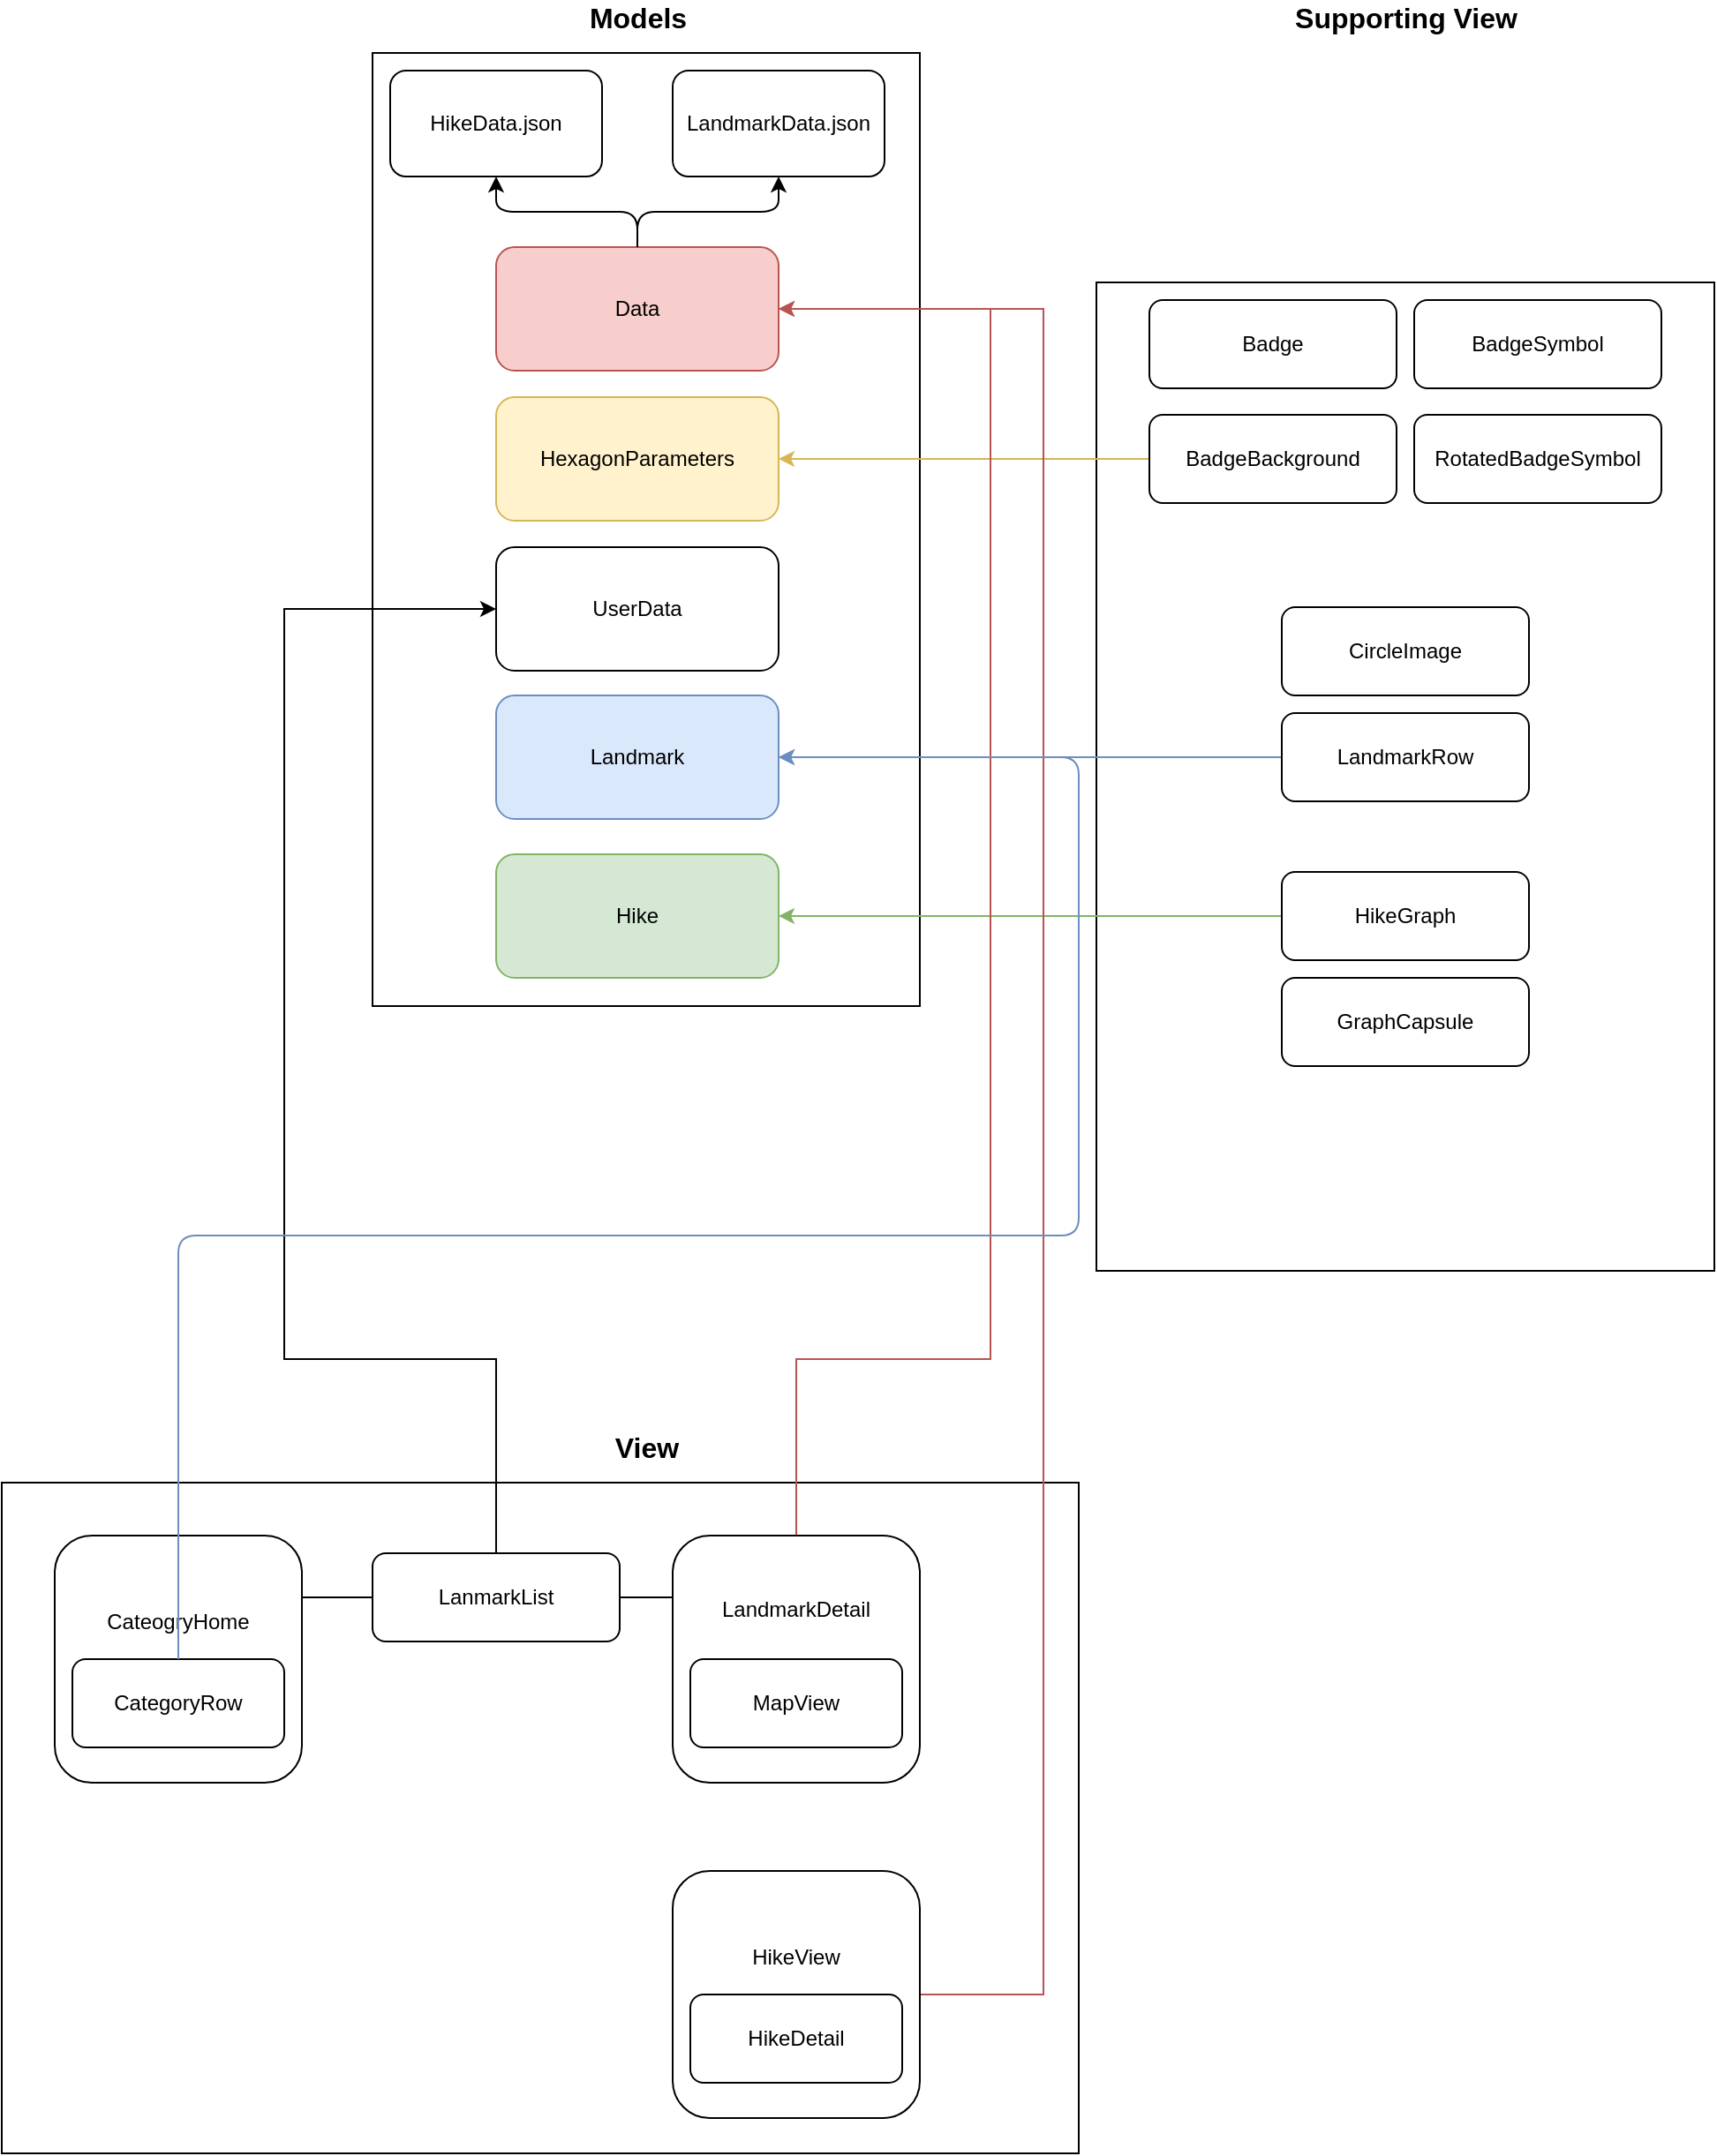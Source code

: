 <mxfile version="12.6.5" type="device"><diagram id="XXT_nBagIHrYBYmPWVJE" name="Page-1"><mxGraphModel dx="1615" dy="567" grid="1" gridSize="10" guides="1" tooltips="1" connect="1" arrows="1" fold="1" page="1" pageScale="1" pageWidth="827" pageHeight="1169" math="0" shadow="0"><root><mxCell id="0"/><mxCell id="1" parent="0"/><mxCell id="ZnHq-qkxzcQJIiNQWT4_-16" value="" style="rounded=0;whiteSpace=wrap;html=1;" parent="1" vertex="1"><mxGeometry x="450" y="210" width="350" height="560" as="geometry"/></mxCell><mxCell id="ZnHq-qkxzcQJIiNQWT4_-12" value="" style="rounded=0;whiteSpace=wrap;html=1;" parent="1" vertex="1"><mxGeometry x="40" y="80" width="310" height="540" as="geometry"/></mxCell><mxCell id="ZnHq-qkxzcQJIiNQWT4_-1" value="HikeData.json" style="rounded=1;whiteSpace=wrap;html=1;" parent="1" vertex="1"><mxGeometry x="50" y="90" width="120" height="60" as="geometry"/></mxCell><mxCell id="ZnHq-qkxzcQJIiNQWT4_-2" value="LandmarkData.json" style="rounded=1;whiteSpace=wrap;html=1;" parent="1" vertex="1"><mxGeometry x="210" y="90" width="120" height="60" as="geometry"/></mxCell><mxCell id="ZnHq-qkxzcQJIiNQWT4_-3" value="Data" style="rounded=1;whiteSpace=wrap;html=1;fillColor=#f8cecc;strokeColor=#b85450;" parent="1" vertex="1"><mxGeometry x="110" y="190" width="160" height="70" as="geometry"/></mxCell><mxCell id="ZnHq-qkxzcQJIiNQWT4_-4" value="" style="endArrow=classic;html=1;entryX=0.5;entryY=1;entryDx=0;entryDy=0;exitX=0.5;exitY=0;exitDx=0;exitDy=0;" parent="1" source="ZnHq-qkxzcQJIiNQWT4_-3" target="ZnHq-qkxzcQJIiNQWT4_-1" edge="1"><mxGeometry width="50" height="50" relative="1" as="geometry"><mxPoint x="50" y="420" as="sourcePoint"/><mxPoint x="100" y="370" as="targetPoint"/><Array as="points"><mxPoint x="190" y="170"/><mxPoint x="110" y="170"/></Array></mxGeometry></mxCell><mxCell id="ZnHq-qkxzcQJIiNQWT4_-5" value="" style="endArrow=classic;html=1;entryX=0.5;entryY=1;entryDx=0;entryDy=0;exitX=0.5;exitY=0;exitDx=0;exitDy=0;" parent="1" source="ZnHq-qkxzcQJIiNQWT4_-3" target="ZnHq-qkxzcQJIiNQWT4_-2" edge="1"><mxGeometry width="50" height="50" relative="1" as="geometry"><mxPoint x="50" y="420" as="sourcePoint"/><mxPoint x="100" y="370" as="targetPoint"/><Array as="points"><mxPoint x="190" y="170"/><mxPoint x="270" y="170"/></Array></mxGeometry></mxCell><mxCell id="ZnHq-qkxzcQJIiNQWT4_-7" value="UserData" style="rounded=1;whiteSpace=wrap;html=1;" parent="1" vertex="1"><mxGeometry x="110" y="360" width="160" height="70" as="geometry"/></mxCell><mxCell id="ZnHq-qkxzcQJIiNQWT4_-8" value="Landmark" style="rounded=1;whiteSpace=wrap;html=1;fillColor=#dae8fc;strokeColor=#6c8ebf;" parent="1" vertex="1"><mxGeometry x="110" y="444" width="160" height="70" as="geometry"/></mxCell><mxCell id="ZnHq-qkxzcQJIiNQWT4_-9" value="Hike" style="rounded=1;whiteSpace=wrap;html=1;fillColor=#d5e8d4;strokeColor=#82b366;" parent="1" vertex="1"><mxGeometry x="110" y="534" width="160" height="70" as="geometry"/></mxCell><mxCell id="ZnHq-qkxzcQJIiNQWT4_-13" value="&lt;b&gt;&lt;font style=&quot;font-size: 16px&quot;&gt;Models&lt;/font&gt;&lt;/b&gt;" style="text;html=1;strokeColor=none;fillColor=none;align=center;verticalAlign=middle;whiteSpace=wrap;rounded=0;" parent="1" vertex="1"><mxGeometry x="137.5" y="50" width="105" height="20" as="geometry"/></mxCell><mxCell id="ZnHq-qkxzcQJIiNQWT4_-17" value="&lt;span style=&quot;font-size: 16px&quot;&gt;&lt;b&gt;Supporting View&lt;/b&gt;&lt;/span&gt;" style="text;html=1;strokeColor=none;fillColor=none;align=center;verticalAlign=middle;whiteSpace=wrap;rounded=0;" parent="1" vertex="1"><mxGeometry x="558.75" y="50" width="132.5" height="20" as="geometry"/></mxCell><mxCell id="ZnHq-qkxzcQJIiNQWT4_-25" value="Badge" style="rounded=1;whiteSpace=wrap;html=1;" parent="1" vertex="1"><mxGeometry x="480" y="220" width="140" height="50" as="geometry"/></mxCell><mxCell id="ZnHq-qkxzcQJIiNQWT4_-45" value="" style="edgeStyle=orthogonalEdgeStyle;rounded=0;orthogonalLoop=1;jettySize=auto;html=1;entryX=1;entryY=0.5;entryDx=0;entryDy=0;fillColor=#fff2cc;strokeColor=#d6b656;" parent="1" source="ZnHq-qkxzcQJIiNQWT4_-26" target="ZnHq-qkxzcQJIiNQWT4_-41" edge="1"><mxGeometry relative="1" as="geometry"><mxPoint x="400" y="310" as="targetPoint"/></mxGeometry></mxCell><mxCell id="ZnHq-qkxzcQJIiNQWT4_-26" value="BadgeBackground" style="rounded=1;whiteSpace=wrap;html=1;" parent="1" vertex="1"><mxGeometry x="480" y="285" width="140" height="50" as="geometry"/></mxCell><mxCell id="ZnHq-qkxzcQJIiNQWT4_-27" value="BadgeSymbol" style="rounded=1;whiteSpace=wrap;html=1;" parent="1" vertex="1"><mxGeometry x="630" y="220" width="140" height="50" as="geometry"/></mxCell><mxCell id="ZnHq-qkxzcQJIiNQWT4_-28" value="RotatedBadgeSymbol" style="rounded=1;whiteSpace=wrap;html=1;" parent="1" vertex="1"><mxGeometry x="630" y="285" width="140" height="50" as="geometry"/></mxCell><mxCell id="ZnHq-qkxzcQJIiNQWT4_-29" value="CircleImage" style="rounded=1;whiteSpace=wrap;html=1;" parent="1" vertex="1"><mxGeometry x="555" y="394" width="140" height="50" as="geometry"/></mxCell><mxCell id="ZnHq-qkxzcQJIiNQWT4_-38" value="" style="edgeStyle=orthogonalEdgeStyle;rounded=0;orthogonalLoop=1;jettySize=auto;html=1;entryX=1;entryY=0.5;entryDx=0;entryDy=0;fillColor=#dae8fc;strokeColor=#6c8ebf;" parent="1" source="ZnHq-qkxzcQJIiNQWT4_-30" target="ZnHq-qkxzcQJIiNQWT4_-8" edge="1"><mxGeometry relative="1" as="geometry"><mxPoint x="475" y="405" as="targetPoint"/></mxGeometry></mxCell><mxCell id="ZnHq-qkxzcQJIiNQWT4_-30" value="LandmarkRow" style="rounded=1;whiteSpace=wrap;html=1;" parent="1" vertex="1"><mxGeometry x="555" y="454" width="140" height="50" as="geometry"/></mxCell><mxCell id="ZnHq-qkxzcQJIiNQWT4_-40" value="" style="edgeStyle=orthogonalEdgeStyle;rounded=0;orthogonalLoop=1;jettySize=auto;html=1;entryX=1;entryY=0.5;entryDx=0;entryDy=0;fillColor=#d5e8d4;strokeColor=#82b366;" parent="1" source="ZnHq-qkxzcQJIiNQWT4_-33" target="ZnHq-qkxzcQJIiNQWT4_-9" edge="1"><mxGeometry relative="1" as="geometry"><mxPoint x="475" y="495" as="targetPoint"/></mxGeometry></mxCell><mxCell id="ZnHq-qkxzcQJIiNQWT4_-33" value="HikeGraph" style="rounded=1;whiteSpace=wrap;html=1;" parent="1" vertex="1"><mxGeometry x="555" y="544" width="140" height="50" as="geometry"/></mxCell><mxCell id="ZnHq-qkxzcQJIiNQWT4_-34" value="GraphCapsule" style="rounded=1;whiteSpace=wrap;html=1;" parent="1" vertex="1"><mxGeometry x="555" y="604" width="140" height="50" as="geometry"/></mxCell><mxCell id="ZnHq-qkxzcQJIiNQWT4_-41" value="HexagonParameters" style="rounded=1;whiteSpace=wrap;html=1;fillColor=#fff2cc;strokeColor=#d6b656;" parent="1" vertex="1"><mxGeometry x="110" y="275" width="160" height="70" as="geometry"/></mxCell><mxCell id="ZnHq-qkxzcQJIiNQWT4_-46" value="" style="rounded=0;whiteSpace=wrap;html=1;" parent="1" vertex="1"><mxGeometry x="-170" y="890" width="610" height="380" as="geometry"/></mxCell><mxCell id="ZnHq-qkxzcQJIiNQWT4_-47" value="&lt;span style=&quot;font-size: 16px&quot;&gt;&lt;b&gt;View&lt;/b&gt;&lt;/span&gt;" style="text;html=1;strokeColor=none;fillColor=none;align=center;verticalAlign=middle;whiteSpace=wrap;rounded=0;" parent="1" vertex="1"><mxGeometry x="128.75" y="860" width="132.5" height="20" as="geometry"/></mxCell><mxCell id="ZnHq-qkxzcQJIiNQWT4_-49" value="LanmarkList" style="rounded=1;whiteSpace=wrap;html=1;" parent="1" vertex="1"><mxGeometry x="40" y="930" width="140" height="50" as="geometry"/></mxCell><mxCell id="ZnHq-qkxzcQJIiNQWT4_-62" value="" style="edgeStyle=orthogonalEdgeStyle;rounded=0;orthogonalLoop=1;jettySize=auto;html=1;entryX=1;entryY=0.5;entryDx=0;entryDy=0;fillColor=#f8cecc;strokeColor=#b85450;" parent="1" source="ZnHq-qkxzcQJIiNQWT4_-52" target="ZnHq-qkxzcQJIiNQWT4_-3" edge="1"><mxGeometry relative="1" as="geometry"><mxPoint x="370" y="580" as="targetPoint"/><Array as="points"><mxPoint x="280" y="820"/><mxPoint x="390" y="820"/><mxPoint x="390" y="225"/></Array></mxGeometry></mxCell><mxCell id="ZnHq-qkxzcQJIiNQWT4_-52" value="LandmarkDetail&lt;br&gt;&lt;br&gt;&lt;br&gt;&lt;br&gt;&lt;br&gt;" style="rounded=1;whiteSpace=wrap;html=1;" parent="1" vertex="1"><mxGeometry x="210" y="920" width="140" height="140" as="geometry"/></mxCell><mxCell id="ZnHq-qkxzcQJIiNQWT4_-48" value="MapView" style="rounded=1;whiteSpace=wrap;html=1;" parent="1" vertex="1"><mxGeometry x="220" y="990" width="120" height="50" as="geometry"/></mxCell><mxCell id="ZnHq-qkxzcQJIiNQWT4_-54" value="" style="endArrow=none;html=1;entryX=0;entryY=0.25;entryDx=0;entryDy=0;exitX=1;exitY=0.5;exitDx=0;exitDy=0;" parent="1" source="ZnHq-qkxzcQJIiNQWT4_-49" target="ZnHq-qkxzcQJIiNQWT4_-52" edge="1"><mxGeometry width="50" height="50" relative="1" as="geometry"><mxPoint x="20" y="1350" as="sourcePoint"/><mxPoint x="70" y="1300" as="targetPoint"/></mxGeometry></mxCell><mxCell id="ZnHq-qkxzcQJIiNQWT4_-64" value="" style="edgeStyle=orthogonalEdgeStyle;rounded=0;orthogonalLoop=1;jettySize=auto;html=1;entryX=1;entryY=0.5;entryDx=0;entryDy=0;fillColor=#f8cecc;strokeColor=#b85450;" parent="1" source="ZnHq-qkxzcQJIiNQWT4_-55" target="ZnHq-qkxzcQJIiNQWT4_-3" edge="1"><mxGeometry relative="1" as="geometry"><mxPoint x="440" y="740" as="targetPoint"/><Array as="points"><mxPoint x="420" y="1180"/><mxPoint x="420" y="225"/></Array></mxGeometry></mxCell><mxCell id="ZnHq-qkxzcQJIiNQWT4_-55" value="HikeView&lt;br&gt;&lt;br&gt;&lt;br&gt;&lt;br&gt;" style="rounded=1;whiteSpace=wrap;html=1;" parent="1" vertex="1"><mxGeometry x="210" y="1110" width="140" height="140" as="geometry"/></mxCell><mxCell id="ZnHq-qkxzcQJIiNQWT4_-56" value="HikeDetail" style="rounded=1;whiteSpace=wrap;html=1;" parent="1" vertex="1"><mxGeometry x="220" y="1180" width="120" height="50" as="geometry"/></mxCell><mxCell id="ZnHq-qkxzcQJIiNQWT4_-60" value="" style="edgeStyle=orthogonalEdgeStyle;rounded=0;orthogonalLoop=1;jettySize=auto;html=1;entryX=0;entryY=0.5;entryDx=0;entryDy=0;" parent="1" source="ZnHq-qkxzcQJIiNQWT4_-49" target="ZnHq-qkxzcQJIiNQWT4_-7" edge="1"><mxGeometry relative="1" as="geometry"><mxPoint x="-40" y="755" as="targetPoint"/><Array as="points"><mxPoint x="110" y="820"/><mxPoint x="-10" y="820"/><mxPoint x="-10" y="395"/></Array></mxGeometry></mxCell><mxCell id="NEp0IH4-Z2coR2OCIDqM-4" value="CateogryHome&lt;br&gt;&lt;br&gt;&lt;br&gt;&lt;br&gt;" style="rounded=1;whiteSpace=wrap;html=1;" vertex="1" parent="1"><mxGeometry x="-140" y="920" width="140" height="140" as="geometry"/></mxCell><mxCell id="NEp0IH4-Z2coR2OCIDqM-5" value="CategoryRow" style="rounded=1;whiteSpace=wrap;html=1;" vertex="1" parent="1"><mxGeometry x="-130" y="990" width="120" height="50" as="geometry"/></mxCell><mxCell id="NEp0IH4-Z2coR2OCIDqM-2" value="" style="endArrow=classic;html=1;entryX=1;entryY=0.5;entryDx=0;entryDy=0;exitX=0.5;exitY=0;exitDx=0;exitDy=0;fillColor=#dae8fc;strokeColor=#6c8ebf;" edge="1" parent="1" source="NEp0IH4-Z2coR2OCIDqM-5" target="ZnHq-qkxzcQJIiNQWT4_-8"><mxGeometry width="50" height="50" relative="1" as="geometry"><mxPoint x="670" y="850" as="sourcePoint"/><mxPoint x="30" y="1090" as="targetPoint"/><Array as="points"><mxPoint x="-70" y="750"/><mxPoint x="440" y="750"/><mxPoint x="440" y="479"/></Array></mxGeometry></mxCell><mxCell id="NEp0IH4-Z2coR2OCIDqM-6" value="" style="endArrow=none;html=1;entryX=0;entryY=0.5;entryDx=0;entryDy=0;exitX=1;exitY=0.25;exitDx=0;exitDy=0;" edge="1" parent="1" source="NEp0IH4-Z2coR2OCIDqM-4" target="ZnHq-qkxzcQJIiNQWT4_-49"><mxGeometry width="50" height="50" relative="1" as="geometry"><mxPoint x="-170" y="1340" as="sourcePoint"/><mxPoint x="-120" y="1290" as="targetPoint"/></mxGeometry></mxCell></root></mxGraphModel></diagram></mxfile>